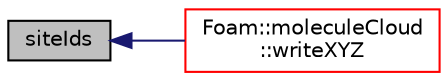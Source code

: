 digraph "siteIds"
{
  bgcolor="transparent";
  edge [fontname="Helvetica",fontsize="10",labelfontname="Helvetica",labelfontsize="10"];
  node [fontname="Helvetica",fontsize="10",shape=record];
  rankdir="LR";
  Node1 [label="siteIds",height=0.2,width=0.4,color="black", fillcolor="grey75", style="filled", fontcolor="black"];
  Node1 -> Node2 [dir="back",color="midnightblue",fontsize="10",style="solid",fontname="Helvetica"];
  Node2 [label="Foam::moleculeCloud\l::writeXYZ",height=0.2,width=0.4,color="red",URL="$a01521.html#abef7ffdabe1d0aa6e8b0ba23e667ce4f",tooltip="Write molecule sites in XYZ format. "];
}
